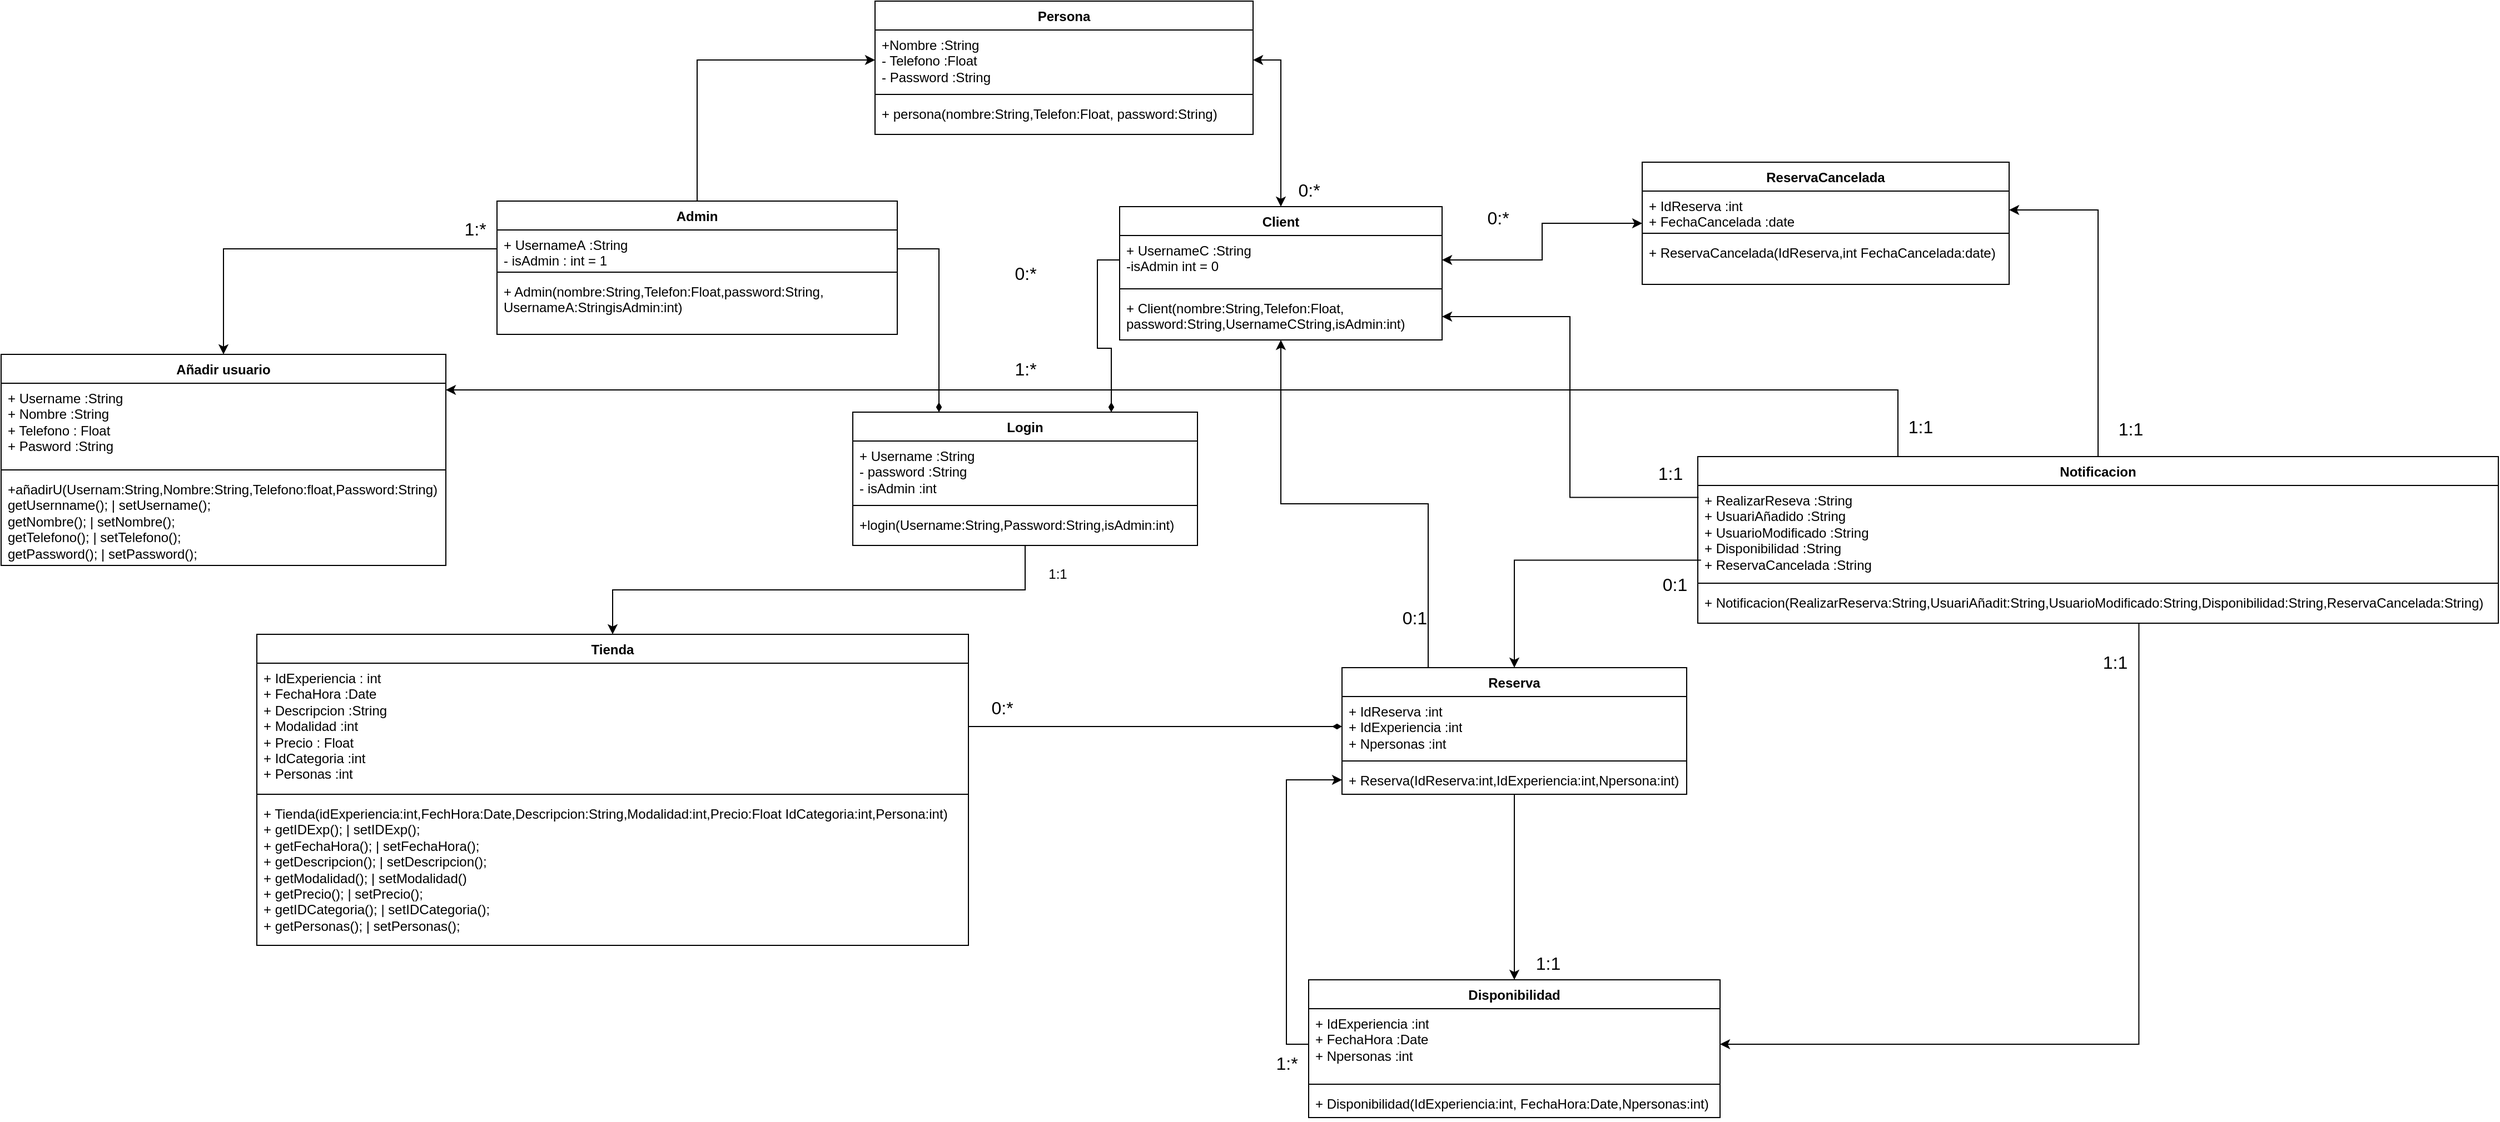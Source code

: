 <mxfile version="24.8.6">
  <diagram name="Pàgina-1" id="YVHWd9X6C8wZxe6zpNKP">
    <mxGraphModel dx="825" dy="439" grid="1" gridSize="10" guides="1" tooltips="1" connect="1" arrows="1" fold="1" page="1" pageScale="1" pageWidth="827" pageHeight="1169" math="0" shadow="0">
      <root>
        <mxCell id="0" />
        <mxCell id="1" parent="0" />
        <mxCell id="GFX0a4tl2zZszdzhHsaF-14" style="edgeStyle=orthogonalEdgeStyle;rounded=0;orthogonalLoop=1;jettySize=auto;html=1;entryX=0.5;entryY=0;entryDx=0;entryDy=0;" parent="1" source="Lixka0bkfkfRRr0ha4-1-3" target="Lixka0bkfkfRRr0ha4-1-44" edge="1">
          <mxGeometry relative="1" as="geometry" />
        </mxCell>
        <mxCell id="Lixka0bkfkfRRr0ha4-1-3" value="Login" style="swimlane;fontStyle=1;align=center;verticalAlign=top;childLayout=stackLayout;horizontal=1;startSize=26;horizontalStack=0;resizeParent=1;resizeParentMax=0;resizeLast=0;collapsible=1;marginBottom=0;whiteSpace=wrap;html=1;" parent="1" vertex="1">
          <mxGeometry x="826" y="479" width="310" height="120" as="geometry" />
        </mxCell>
        <mxCell id="Lixka0bkfkfRRr0ha4-1-4" value="+ Username :String&lt;br&gt;- password :String&lt;div&gt;- isAdmin :int&lt;/div&gt;" style="text;strokeColor=none;fillColor=none;align=left;verticalAlign=top;spacingLeft=4;spacingRight=4;overflow=hidden;rotatable=0;points=[[0,0.5],[1,0.5]];portConstraint=eastwest;whiteSpace=wrap;html=1;" parent="Lixka0bkfkfRRr0ha4-1-3" vertex="1">
          <mxGeometry y="26" width="310" height="54" as="geometry" />
        </mxCell>
        <mxCell id="Lixka0bkfkfRRr0ha4-1-5" value="" style="line;strokeWidth=1;fillColor=none;align=left;verticalAlign=middle;spacingTop=-1;spacingLeft=3;spacingRight=3;rotatable=0;labelPosition=right;points=[];portConstraint=eastwest;strokeColor=inherit;" parent="Lixka0bkfkfRRr0ha4-1-3" vertex="1">
          <mxGeometry y="80" width="310" height="8" as="geometry" />
        </mxCell>
        <mxCell id="Lixka0bkfkfRRr0ha4-1-6" value="&lt;span style=&quot;text-wrap-mode: nowrap;&quot;&gt;+login(Username:String,Password:String,isAdmin:int)&lt;/span&gt;" style="text;strokeColor=none;fillColor=none;align=left;verticalAlign=top;spacingLeft=4;spacingRight=4;overflow=hidden;rotatable=0;points=[[0,0.5],[1,0.5]];portConstraint=eastwest;whiteSpace=wrap;html=1;" parent="Lixka0bkfkfRRr0ha4-1-3" vertex="1">
          <mxGeometry y="88" width="310" height="32" as="geometry" />
        </mxCell>
        <mxCell id="Lixka0bkfkfRRr0ha4-1-7" value="Persona" style="swimlane;fontStyle=1;align=center;verticalAlign=top;childLayout=stackLayout;horizontal=1;startSize=26;horizontalStack=0;resizeParent=1;resizeParentMax=0;resizeLast=0;collapsible=1;marginBottom=0;whiteSpace=wrap;html=1;" parent="1" vertex="1">
          <mxGeometry x="846" y="109" width="340" height="120" as="geometry" />
        </mxCell>
        <mxCell id="Lixka0bkfkfRRr0ha4-1-8" value="+Nombre :String&lt;br&gt;- Telefono :Float&lt;br&gt;- Password :String" style="text;strokeColor=none;fillColor=none;align=left;verticalAlign=top;spacingLeft=4;spacingRight=4;overflow=hidden;rotatable=0;points=[[0,0.5],[1,0.5]];portConstraint=eastwest;whiteSpace=wrap;html=1;" parent="Lixka0bkfkfRRr0ha4-1-7" vertex="1">
          <mxGeometry y="26" width="340" height="54" as="geometry" />
        </mxCell>
        <mxCell id="Lixka0bkfkfRRr0ha4-1-9" value="" style="line;strokeWidth=1;fillColor=none;align=left;verticalAlign=middle;spacingTop=-1;spacingLeft=3;spacingRight=3;rotatable=0;labelPosition=right;points=[];portConstraint=eastwest;strokeColor=inherit;" parent="Lixka0bkfkfRRr0ha4-1-7" vertex="1">
          <mxGeometry y="80" width="340" height="8" as="geometry" />
        </mxCell>
        <mxCell id="Lixka0bkfkfRRr0ha4-1-10" value="+ persona(nombre:String,Telefon:Float, password:String)" style="text;strokeColor=none;fillColor=none;align=left;verticalAlign=top;spacingLeft=4;spacingRight=4;overflow=hidden;rotatable=0;points=[[0,0.5],[1,0.5]];portConstraint=eastwest;whiteSpace=wrap;html=1;" parent="Lixka0bkfkfRRr0ha4-1-7" vertex="1">
          <mxGeometry y="88" width="340" height="32" as="geometry" />
        </mxCell>
        <mxCell id="GFX0a4tl2zZszdzhHsaF-4" style="edgeStyle=orthogonalEdgeStyle;rounded=0;orthogonalLoop=1;jettySize=auto;html=1;exitX=0.5;exitY=0;exitDx=0;exitDy=0;entryX=0;entryY=0.5;entryDx=0;entryDy=0;startArrow=none;startFill=0;" parent="1" source="Lixka0bkfkfRRr0ha4-1-15" target="Lixka0bkfkfRRr0ha4-1-8" edge="1">
          <mxGeometry relative="1" as="geometry" />
        </mxCell>
        <mxCell id="Lixka0bkfkfRRr0ha4-1-15" value="Admin" style="swimlane;fontStyle=1;align=center;verticalAlign=top;childLayout=stackLayout;horizontal=1;startSize=26;horizontalStack=0;resizeParent=1;resizeParentMax=0;resizeLast=0;collapsible=1;marginBottom=0;whiteSpace=wrap;html=1;" parent="1" vertex="1">
          <mxGeometry x="506" y="289" width="360" height="120" as="geometry" />
        </mxCell>
        <mxCell id="Lixka0bkfkfRRr0ha4-1-16" value="&lt;div&gt;+ UsernameA&amp;nbsp;&lt;span style=&quot;background-color: initial;&quot;&gt;:String&lt;/span&gt;&lt;/div&gt;- isAdmin : int = 1" style="text;strokeColor=none;fillColor=none;align=left;verticalAlign=top;spacingLeft=4;spacingRight=4;overflow=hidden;rotatable=0;points=[[0,0.5],[1,0.5]];portConstraint=eastwest;whiteSpace=wrap;html=1;" parent="Lixka0bkfkfRRr0ha4-1-15" vertex="1">
          <mxGeometry y="26" width="360" height="34" as="geometry" />
        </mxCell>
        <mxCell id="Lixka0bkfkfRRr0ha4-1-17" value="" style="line;strokeWidth=1;fillColor=none;align=left;verticalAlign=middle;spacingTop=-1;spacingLeft=3;spacingRight=3;rotatable=0;labelPosition=right;points=[];portConstraint=eastwest;strokeColor=inherit;" parent="Lixka0bkfkfRRr0ha4-1-15" vertex="1">
          <mxGeometry y="60" width="360" height="8" as="geometry" />
        </mxCell>
        <mxCell id="Lixka0bkfkfRRr0ha4-1-18" value="+ Admin(nombre:String,Telefon:Float,password:String,&lt;br&gt;UsernameA:StringisAdmin:int)" style="text;strokeColor=none;fillColor=none;align=left;verticalAlign=top;spacingLeft=4;spacingRight=4;overflow=hidden;rotatable=0;points=[[0,0.5],[1,0.5]];portConstraint=eastwest;whiteSpace=wrap;html=1;" parent="Lixka0bkfkfRRr0ha4-1-15" vertex="1">
          <mxGeometry y="68" width="360" height="52" as="geometry" />
        </mxCell>
        <mxCell id="GFX0a4tl2zZszdzhHsaF-5" style="edgeStyle=orthogonalEdgeStyle;rounded=0;orthogonalLoop=1;jettySize=auto;html=1;exitX=0.5;exitY=0;exitDx=0;exitDy=0;entryX=1;entryY=0.5;entryDx=0;entryDy=0;startArrow=classic;startFill=1;" parent="1" source="Lixka0bkfkfRRr0ha4-1-19" target="Lixka0bkfkfRRr0ha4-1-8" edge="1">
          <mxGeometry relative="1" as="geometry" />
        </mxCell>
        <mxCell id="Lixka0bkfkfRRr0ha4-1-19" value="Client" style="swimlane;fontStyle=1;align=center;verticalAlign=top;childLayout=stackLayout;horizontal=1;startSize=26;horizontalStack=0;resizeParent=1;resizeParentMax=0;resizeLast=0;collapsible=1;marginBottom=0;whiteSpace=wrap;html=1;" parent="1" vertex="1">
          <mxGeometry x="1066" y="294" width="290" height="120" as="geometry" />
        </mxCell>
        <mxCell id="Lixka0bkfkfRRr0ha4-1-20" value="&lt;div&gt;+ UsernameC&amp;nbsp;&lt;span style=&quot;background-color: initial;&quot;&gt;:String&lt;br&gt;-isAdmin int = 0&lt;/span&gt;&lt;/div&gt;" style="text;strokeColor=none;fillColor=none;align=left;verticalAlign=top;spacingLeft=4;spacingRight=4;overflow=hidden;rotatable=0;points=[[0,0.5],[1,0.5]];portConstraint=eastwest;whiteSpace=wrap;html=1;" parent="Lixka0bkfkfRRr0ha4-1-19" vertex="1">
          <mxGeometry y="26" width="290" height="44" as="geometry" />
        </mxCell>
        <mxCell id="Lixka0bkfkfRRr0ha4-1-21" value="" style="line;strokeWidth=1;fillColor=none;align=left;verticalAlign=middle;spacingTop=-1;spacingLeft=3;spacingRight=3;rotatable=0;labelPosition=right;points=[];portConstraint=eastwest;strokeColor=inherit;" parent="Lixka0bkfkfRRr0ha4-1-19" vertex="1">
          <mxGeometry y="70" width="290" height="8" as="geometry" />
        </mxCell>
        <mxCell id="Lixka0bkfkfRRr0ha4-1-22" value="+ Client(nombre:String,Telefon:Float, password:String,UsernameCString,isAdmin:int)&lt;div&gt;&lt;/div&gt;" style="text;strokeColor=none;fillColor=none;align=left;verticalAlign=top;spacingLeft=4;spacingRight=4;overflow=hidden;rotatable=0;points=[[0,0.5],[1,0.5]];portConstraint=eastwest;whiteSpace=wrap;html=1;" parent="Lixka0bkfkfRRr0ha4-1-19" vertex="1">
          <mxGeometry y="78" width="290" height="42" as="geometry" />
        </mxCell>
        <mxCell id="GFX0a4tl2zZszdzhHsaF-19" style="edgeStyle=orthogonalEdgeStyle;rounded=0;orthogonalLoop=1;jettySize=auto;html=1;entryX=0.004;entryY=0.8;entryDx=0;entryDy=0;startArrow=classic;startFill=1;endArrow=none;endFill=0;entryPerimeter=0;" parent="1" source="Lixka0bkfkfRRr0ha4-1-23" target="Lixka0bkfkfRRr0ha4-1-28" edge="1">
          <mxGeometry relative="1" as="geometry" />
        </mxCell>
        <mxCell id="5QXQJG4AQmBrMs8_oDaH-20" style="edgeStyle=orthogonalEdgeStyle;rounded=0;orthogonalLoop=1;jettySize=auto;html=1;exitX=0.25;exitY=0;exitDx=0;exitDy=0;" parent="1" source="Lixka0bkfkfRRr0ha4-1-23" target="Lixka0bkfkfRRr0ha4-1-19" edge="1">
          <mxGeometry relative="1" as="geometry" />
        </mxCell>
        <mxCell id="5QXQJG4AQmBrMs8_oDaH-24" style="edgeStyle=orthogonalEdgeStyle;rounded=0;orthogonalLoop=1;jettySize=auto;html=1;entryX=0.5;entryY=0;entryDx=0;entryDy=0;" parent="1" source="Lixka0bkfkfRRr0ha4-1-23" target="Lixka0bkfkfRRr0ha4-1-40" edge="1">
          <mxGeometry relative="1" as="geometry" />
        </mxCell>
        <mxCell id="Lixka0bkfkfRRr0ha4-1-23" value="Reserva" style="swimlane;fontStyle=1;align=center;verticalAlign=top;childLayout=stackLayout;horizontal=1;startSize=26;horizontalStack=0;resizeParent=1;resizeParentMax=0;resizeLast=0;collapsible=1;marginBottom=0;whiteSpace=wrap;html=1;" parent="1" vertex="1">
          <mxGeometry x="1266" y="709" width="310" height="114" as="geometry" />
        </mxCell>
        <mxCell id="Lixka0bkfkfRRr0ha4-1-24" value="+ IdReserva :int&lt;br&gt;+ IdExperiencia :int&lt;br&gt;+ Npersonas :int" style="text;strokeColor=none;fillColor=none;align=left;verticalAlign=top;spacingLeft=4;spacingRight=4;overflow=hidden;rotatable=0;points=[[0,0.5],[1,0.5]];portConstraint=eastwest;whiteSpace=wrap;html=1;" parent="Lixka0bkfkfRRr0ha4-1-23" vertex="1">
          <mxGeometry y="26" width="310" height="54" as="geometry" />
        </mxCell>
        <mxCell id="Lixka0bkfkfRRr0ha4-1-25" value="" style="line;strokeWidth=1;fillColor=none;align=left;verticalAlign=middle;spacingTop=-1;spacingLeft=3;spacingRight=3;rotatable=0;labelPosition=right;points=[];portConstraint=eastwest;strokeColor=inherit;" parent="Lixka0bkfkfRRr0ha4-1-23" vertex="1">
          <mxGeometry y="80" width="310" height="8" as="geometry" />
        </mxCell>
        <mxCell id="Lixka0bkfkfRRr0ha4-1-26" value="+ Reserva(IdReserva:int,IdExperiencia:int,Npersona:int)" style="text;strokeColor=none;fillColor=none;align=left;verticalAlign=top;spacingLeft=4;spacingRight=4;overflow=hidden;rotatable=0;points=[[0,0.5],[1,0.5]];portConstraint=eastwest;whiteSpace=wrap;html=1;" parent="Lixka0bkfkfRRr0ha4-1-23" vertex="1">
          <mxGeometry y="88" width="310" height="26" as="geometry" />
        </mxCell>
        <mxCell id="GFX0a4tl2zZszdzhHsaF-20" style="edgeStyle=orthogonalEdgeStyle;rounded=0;orthogonalLoop=1;jettySize=auto;html=1;entryX=1;entryY=0.5;entryDx=0;entryDy=0;" parent="1" source="Lixka0bkfkfRRr0ha4-1-27" target="Lixka0bkfkfRRr0ha4-1-37" edge="1">
          <mxGeometry relative="1" as="geometry" />
        </mxCell>
        <mxCell id="Lixka0bkfkfRRr0ha4-1-27" value="Notificacion" style="swimlane;fontStyle=1;align=center;verticalAlign=top;childLayout=stackLayout;horizontal=1;startSize=26;horizontalStack=0;resizeParent=1;resizeParentMax=0;resizeLast=0;collapsible=1;marginBottom=0;whiteSpace=wrap;html=1;" parent="1" vertex="1">
          <mxGeometry x="1586" y="519" width="720" height="150" as="geometry" />
        </mxCell>
        <mxCell id="Lixka0bkfkfRRr0ha4-1-28" value="+ RealizarReseva :String&lt;br&gt;+ UsuariAñadido :String&lt;br&gt;+ UsuarioModificado :String&lt;br&gt;+ Disponibilidad :String&lt;br&gt;+ ReservaCancelada :String" style="text;strokeColor=none;fillColor=none;align=left;verticalAlign=top;spacingLeft=4;spacingRight=4;overflow=hidden;rotatable=0;points=[[0,0.5],[1,0.5]];portConstraint=eastwest;whiteSpace=wrap;html=1;" parent="Lixka0bkfkfRRr0ha4-1-27" vertex="1">
          <mxGeometry y="26" width="720" height="84" as="geometry" />
        </mxCell>
        <mxCell id="Lixka0bkfkfRRr0ha4-1-29" value="" style="line;strokeWidth=1;fillColor=none;align=left;verticalAlign=middle;spacingTop=-1;spacingLeft=3;spacingRight=3;rotatable=0;labelPosition=right;points=[];portConstraint=eastwest;strokeColor=inherit;" parent="Lixka0bkfkfRRr0ha4-1-27" vertex="1">
          <mxGeometry y="110" width="720" height="8" as="geometry" />
        </mxCell>
        <mxCell id="Lixka0bkfkfRRr0ha4-1-30" value="+ Notificacion(RealizarReserva:String,UsuariAñadit:String,UsuarioModificado:String,Disponibilidad:String,ReservaCancelada:String)" style="text;strokeColor=none;fillColor=none;align=left;verticalAlign=top;spacingLeft=4;spacingRight=4;overflow=hidden;rotatable=0;points=[[0,0.5],[1,0.5]];portConstraint=eastwest;whiteSpace=wrap;html=1;" parent="Lixka0bkfkfRRr0ha4-1-27" vertex="1">
          <mxGeometry y="118" width="720" height="32" as="geometry" />
        </mxCell>
        <mxCell id="5QXQJG4AQmBrMs8_oDaH-1" style="edgeStyle=orthogonalEdgeStyle;rounded=0;orthogonalLoop=1;jettySize=auto;html=1;entryX=0.25;entryY=0;entryDx=0;entryDy=0;startArrow=classic;startFill=1;endArrow=none;endFill=0;" parent="1" source="Lixka0bkfkfRRr0ha4-1-31" target="Lixka0bkfkfRRr0ha4-1-27" edge="1">
          <mxGeometry relative="1" as="geometry">
            <Array as="points">
              <mxPoint x="336" y="459" />
              <mxPoint x="1629" y="459" />
            </Array>
          </mxGeometry>
        </mxCell>
        <mxCell id="Lixka0bkfkfRRr0ha4-1-31" value="Añadir usuario" style="swimlane;fontStyle=1;align=center;verticalAlign=top;childLayout=stackLayout;horizontal=1;startSize=26;horizontalStack=0;resizeParent=1;resizeParentMax=0;resizeLast=0;collapsible=1;marginBottom=0;whiteSpace=wrap;html=1;" parent="1" vertex="1">
          <mxGeometry x="60" y="427" width="400" height="190" as="geometry" />
        </mxCell>
        <mxCell id="Lixka0bkfkfRRr0ha4-1-32" value="+ Username :String&lt;br&gt;+ Nombre :String&lt;br&gt;+ Telefono : Float&lt;br&gt;+ Pasword :String" style="text;strokeColor=none;fillColor=none;align=left;verticalAlign=top;spacingLeft=4;spacingRight=4;overflow=hidden;rotatable=0;points=[[0,0.5],[1,0.5]];portConstraint=eastwest;whiteSpace=wrap;html=1;" parent="Lixka0bkfkfRRr0ha4-1-31" vertex="1">
          <mxGeometry y="26" width="400" height="74" as="geometry" />
        </mxCell>
        <mxCell id="Lixka0bkfkfRRr0ha4-1-33" value="" style="line;strokeWidth=1;fillColor=none;align=left;verticalAlign=middle;spacingTop=-1;spacingLeft=3;spacingRight=3;rotatable=0;labelPosition=right;points=[];portConstraint=eastwest;strokeColor=inherit;" parent="Lixka0bkfkfRRr0ha4-1-31" vertex="1">
          <mxGeometry y="100" width="400" height="8" as="geometry" />
        </mxCell>
        <mxCell id="Lixka0bkfkfRRr0ha4-1-34" value="+añadirU(Usernam:String,Nombre:String,Telefono:float,Password:String&lt;span style=&quot;background-color: initial;&quot;&gt;)&lt;/span&gt;&lt;div&gt;&lt;span style=&quot;background-color: initial;&quot;&gt;getUsernname();&amp;nbsp;&lt;/span&gt;|&lt;span style=&quot;background-color: initial;&quot;&gt;&amp;nbsp;setUsername();&lt;/span&gt;&lt;/div&gt;&lt;div&gt;&lt;span style=&quot;background-color: initial;&quot;&gt;getNombre(); | setNombre();&lt;/span&gt;&lt;/div&gt;&lt;div&gt;&lt;span style=&quot;background-color: initial;&quot;&gt;getTelefono();&amp;nbsp;&lt;/span&gt;&lt;span style=&quot;background-color: initial;&quot;&gt;|&amp;nbsp;&lt;/span&gt;&lt;span style=&quot;background-color: initial;&quot;&gt;setTelefono();&lt;/span&gt;&lt;/div&gt;&lt;div&gt;&lt;span style=&quot;background-color: initial;&quot;&gt;getPassword();&amp;nbsp;&lt;/span&gt;&lt;span style=&quot;background-color: initial;&quot;&gt;| setPassword();&lt;/span&gt;&lt;/div&gt;" style="text;strokeColor=none;fillColor=none;align=left;verticalAlign=top;spacingLeft=4;spacingRight=4;overflow=hidden;rotatable=0;points=[[0,0.5],[1,0.5]];portConstraint=eastwest;whiteSpace=wrap;html=1;" parent="Lixka0bkfkfRRr0ha4-1-31" vertex="1">
          <mxGeometry y="108" width="400" height="82" as="geometry" />
        </mxCell>
        <mxCell id="5QXQJG4AQmBrMs8_oDaH-2" style="edgeStyle=orthogonalEdgeStyle;rounded=0;orthogonalLoop=1;jettySize=auto;html=1;entryX=1;entryY=0.5;entryDx=0;entryDy=0;startArrow=classic;startFill=1;" parent="1" source="Lixka0bkfkfRRr0ha4-1-36" target="Lixka0bkfkfRRr0ha4-1-20" edge="1">
          <mxGeometry relative="1" as="geometry" />
        </mxCell>
        <mxCell id="Lixka0bkfkfRRr0ha4-1-36" value="ReservaCancelada" style="swimlane;fontStyle=1;align=center;verticalAlign=top;childLayout=stackLayout;horizontal=1;startSize=26;horizontalStack=0;resizeParent=1;resizeParentMax=0;resizeLast=0;collapsible=1;marginBottom=0;whiteSpace=wrap;html=1;" parent="1" vertex="1">
          <mxGeometry x="1536" y="254" width="330" height="110" as="geometry" />
        </mxCell>
        <mxCell id="Lixka0bkfkfRRr0ha4-1-37" value="+ IdReserva :int&lt;br&gt;+ FechaCancelada :date" style="text;strokeColor=none;fillColor=none;align=left;verticalAlign=top;spacingLeft=4;spacingRight=4;overflow=hidden;rotatable=0;points=[[0,0.5],[1,0.5]];portConstraint=eastwest;whiteSpace=wrap;html=1;" parent="Lixka0bkfkfRRr0ha4-1-36" vertex="1">
          <mxGeometry y="26" width="330" height="34" as="geometry" />
        </mxCell>
        <mxCell id="Lixka0bkfkfRRr0ha4-1-38" value="" style="line;strokeWidth=1;fillColor=none;align=left;verticalAlign=middle;spacingTop=-1;spacingLeft=3;spacingRight=3;rotatable=0;labelPosition=right;points=[];portConstraint=eastwest;strokeColor=inherit;" parent="Lixka0bkfkfRRr0ha4-1-36" vertex="1">
          <mxGeometry y="60" width="330" height="8" as="geometry" />
        </mxCell>
        <mxCell id="Lixka0bkfkfRRr0ha4-1-39" value="+ ReservaCancelada(IdReserva,int FechaCancelada:date)" style="text;strokeColor=none;fillColor=none;align=left;verticalAlign=top;spacingLeft=4;spacingRight=4;overflow=hidden;rotatable=0;points=[[0,0.5],[1,0.5]];portConstraint=eastwest;whiteSpace=wrap;html=1;" parent="Lixka0bkfkfRRr0ha4-1-36" vertex="1">
          <mxGeometry y="68" width="330" height="42" as="geometry" />
        </mxCell>
        <mxCell id="Lixka0bkfkfRRr0ha4-1-40" value="Disponibilidad" style="swimlane;fontStyle=1;align=center;verticalAlign=top;childLayout=stackLayout;horizontal=1;startSize=26;horizontalStack=0;resizeParent=1;resizeParentMax=0;resizeLast=0;collapsible=1;marginBottom=0;whiteSpace=wrap;html=1;" parent="1" vertex="1">
          <mxGeometry x="1236" y="990" width="370" height="124" as="geometry" />
        </mxCell>
        <mxCell id="Lixka0bkfkfRRr0ha4-1-41" value="+ IdExperiencia :int&lt;br&gt;+ Fecha&lt;span style=&quot;background-color: initial;&quot;&gt;Hora :Date&lt;/span&gt;&lt;div&gt;+ Npersonas :int&lt;/div&gt;" style="text;strokeColor=none;fillColor=none;align=left;verticalAlign=top;spacingLeft=4;spacingRight=4;overflow=hidden;rotatable=0;points=[[0,0.5],[1,0.5]];portConstraint=eastwest;whiteSpace=wrap;html=1;" parent="Lixka0bkfkfRRr0ha4-1-40" vertex="1">
          <mxGeometry y="26" width="370" height="64" as="geometry" />
        </mxCell>
        <mxCell id="Lixka0bkfkfRRr0ha4-1-42" value="" style="line;strokeWidth=1;fillColor=none;align=left;verticalAlign=middle;spacingTop=-1;spacingLeft=3;spacingRight=3;rotatable=0;labelPosition=right;points=[];portConstraint=eastwest;strokeColor=inherit;" parent="Lixka0bkfkfRRr0ha4-1-40" vertex="1">
          <mxGeometry y="90" width="370" height="8" as="geometry" />
        </mxCell>
        <mxCell id="Lixka0bkfkfRRr0ha4-1-43" value="+ Disponibilidad(IdExperiencia:int, FechaHora:Date,Npersonas:int)" style="text;strokeColor=none;fillColor=none;align=left;verticalAlign=top;spacingLeft=4;spacingRight=4;overflow=hidden;rotatable=0;points=[[0,0.5],[1,0.5]];portConstraint=eastwest;whiteSpace=wrap;html=1;" parent="Lixka0bkfkfRRr0ha4-1-40" vertex="1">
          <mxGeometry y="98" width="370" height="26" as="geometry" />
        </mxCell>
        <mxCell id="Lixka0bkfkfRRr0ha4-1-44" value="Tienda" style="swimlane;fontStyle=1;align=center;verticalAlign=top;childLayout=stackLayout;horizontal=1;startSize=26;horizontalStack=0;resizeParent=1;resizeParentMax=0;resizeLast=0;collapsible=1;marginBottom=0;whiteSpace=wrap;html=1;" parent="1" vertex="1">
          <mxGeometry x="290" y="679" width="640" height="280" as="geometry" />
        </mxCell>
        <mxCell id="Lixka0bkfkfRRr0ha4-1-45" value="+ IdExperiencia : int&lt;br&gt;+ FechaHora :Date&lt;br&gt;+ Descripcion :String&lt;br&gt;+ Modalidad :int&lt;br&gt;+ Precio : Float&lt;br&gt;+ IdCategoria :int&lt;br&gt;+ Personas :int" style="text;strokeColor=none;fillColor=none;align=left;verticalAlign=top;spacingLeft=4;spacingRight=4;overflow=hidden;rotatable=0;points=[[0,0.5],[1,0.5]];portConstraint=eastwest;whiteSpace=wrap;html=1;" parent="Lixka0bkfkfRRr0ha4-1-44" vertex="1">
          <mxGeometry y="26" width="640" height="114" as="geometry" />
        </mxCell>
        <mxCell id="Lixka0bkfkfRRr0ha4-1-46" value="" style="line;strokeWidth=1;fillColor=none;align=left;verticalAlign=middle;spacingTop=-1;spacingLeft=3;spacingRight=3;rotatable=0;labelPosition=right;points=[];portConstraint=eastwest;strokeColor=inherit;" parent="Lixka0bkfkfRRr0ha4-1-44" vertex="1">
          <mxGeometry y="140" width="640" height="8" as="geometry" />
        </mxCell>
        <mxCell id="Lixka0bkfkfRRr0ha4-1-47" value="+ Tienda(idExperiencia:int,FechHora:Date,Descripcion:String,Modalidad:int,Precio:Float IdCategoria:int,Persona:int)&lt;div&gt;+ getIDExp(); | setIDExp();&lt;/div&gt;&lt;div&gt;+ getFechaHora(); | setFechaHora();&lt;/div&gt;&lt;div&gt;+ getDescripcion(); | setDescripcion();&lt;/div&gt;&lt;div&gt;+ getModalidad(); | setModalidad()&lt;/div&gt;&lt;div&gt;+ getPrecio(); | setPrecio();&lt;/div&gt;&lt;div&gt;+ getIDCategoria(); | setIDCategoria();&lt;/div&gt;&lt;div&gt;+ getPersonas(); | setPersonas();&lt;/div&gt;" style="text;strokeColor=none;fillColor=none;align=left;verticalAlign=top;spacingLeft=4;spacingRight=4;overflow=hidden;rotatable=0;points=[[0,0.5],[1,0.5]];portConstraint=eastwest;whiteSpace=wrap;html=1;" parent="Lixka0bkfkfRRr0ha4-1-44" vertex="1">
          <mxGeometry y="148" width="640" height="132" as="geometry" />
        </mxCell>
        <mxCell id="GFX0a4tl2zZszdzhHsaF-10" style="edgeStyle=orthogonalEdgeStyle;rounded=0;orthogonalLoop=1;jettySize=auto;html=1;exitX=1;exitY=0.5;exitDx=0;exitDy=0;entryX=0.25;entryY=0;entryDx=0;entryDy=0;endArrow=diamondThin;endFill=1;" parent="1" source="Lixka0bkfkfRRr0ha4-1-16" target="Lixka0bkfkfRRr0ha4-1-3" edge="1">
          <mxGeometry relative="1" as="geometry" />
        </mxCell>
        <mxCell id="GFX0a4tl2zZszdzhHsaF-11" style="edgeStyle=orthogonalEdgeStyle;rounded=0;orthogonalLoop=1;jettySize=auto;html=1;exitX=0;exitY=0.5;exitDx=0;exitDy=0;entryX=0.75;entryY=0;entryDx=0;entryDy=0;endArrow=diamondThin;endFill=1;" parent="1" source="Lixka0bkfkfRRr0ha4-1-20" target="Lixka0bkfkfRRr0ha4-1-3" edge="1">
          <mxGeometry relative="1" as="geometry" />
        </mxCell>
        <mxCell id="GFX0a4tl2zZszdzhHsaF-16" value="" style="edgeStyle=orthogonalEdgeStyle;rounded=0;orthogonalLoop=1;jettySize=auto;html=1;entryX=0;entryY=0.5;entryDx=0;entryDy=0;endArrow=diamondThin;endFill=1;" parent="1" source="Lixka0bkfkfRRr0ha4-1-45" target="Lixka0bkfkfRRr0ha4-1-24" edge="1">
          <mxGeometry relative="1" as="geometry" />
        </mxCell>
        <mxCell id="GFX0a4tl2zZszdzhHsaF-18" style="edgeStyle=orthogonalEdgeStyle;rounded=0;orthogonalLoop=1;jettySize=auto;html=1;exitX=0;exitY=0.5;exitDx=0;exitDy=0;entryX=0;entryY=0.5;entryDx=0;entryDy=0;" parent="1" source="Lixka0bkfkfRRr0ha4-1-41" target="Lixka0bkfkfRRr0ha4-1-26" edge="1">
          <mxGeometry relative="1" as="geometry" />
        </mxCell>
        <mxCell id="GFX0a4tl2zZszdzhHsaF-22" style="edgeStyle=orthogonalEdgeStyle;rounded=0;orthogonalLoop=1;jettySize=auto;html=1;entryX=0.551;entryY=0.997;entryDx=0;entryDy=0;entryPerimeter=0;startArrow=classic;startFill=1;endArrow=none;endFill=0;" parent="1" source="Lixka0bkfkfRRr0ha4-1-41" target="Lixka0bkfkfRRr0ha4-1-30" edge="1">
          <mxGeometry relative="1" as="geometry" />
        </mxCell>
        <mxCell id="5QXQJG4AQmBrMs8_oDaH-3" value="1:1" style="text;html=1;align=center;verticalAlign=middle;resizable=0;points=[];autosize=1;strokeColor=none;fillColor=none;fontSize=16;" parent="1" vertex="1">
          <mxGeometry x="1761" y="477" width="50" height="30" as="geometry" />
        </mxCell>
        <mxCell id="5QXQJG4AQmBrMs8_oDaH-5" value="1:1" style="text;html=1;align=center;verticalAlign=middle;resizable=0;points=[];autosize=1;strokeColor=none;fillColor=none;fontSize=16;" parent="1" vertex="1">
          <mxGeometry x="1950" y="479" width="50" height="30" as="geometry" />
        </mxCell>
        <mxCell id="5QXQJG4AQmBrMs8_oDaH-6" value="1:1" style="text;html=1;align=center;verticalAlign=middle;resizable=0;points=[];autosize=1;strokeColor=none;fillColor=none;fontSize=16;" parent="1" vertex="1">
          <mxGeometry x="1936" y="689" width="50" height="30" as="geometry" />
        </mxCell>
        <mxCell id="5QXQJG4AQmBrMs8_oDaH-7" value="0:1" style="text;html=1;align=center;verticalAlign=middle;resizable=0;points=[];autosize=1;strokeColor=none;fillColor=none;fontSize=16;" parent="1" vertex="1">
          <mxGeometry x="1540" y="619" width="50" height="30" as="geometry" />
        </mxCell>
        <mxCell id="5QXQJG4AQmBrMs8_oDaH-8" value="1:1" style="text;html=1;align=center;verticalAlign=middle;resizable=0;points=[];autosize=1;strokeColor=none;fillColor=none;fontSize=16;" parent="1" vertex="1">
          <mxGeometry x="1536" y="519" width="50" height="30" as="geometry" />
        </mxCell>
        <mxCell id="5QXQJG4AQmBrMs8_oDaH-10" value="1:*" style="text;html=1;align=center;verticalAlign=middle;resizable=0;points=[];autosize=1;strokeColor=none;fillColor=none;fontSize=16;" parent="1" vertex="1">
          <mxGeometry x="466" y="299" width="40" height="30" as="geometry" />
        </mxCell>
        <mxCell id="5QXQJG4AQmBrMs8_oDaH-12" value="0:*" style="text;html=1;align=center;verticalAlign=middle;resizable=0;points=[];autosize=1;strokeColor=none;fillColor=none;fontSize=16;" parent="1" vertex="1">
          <mxGeometry x="1386" y="289" width="40" height="30" as="geometry" />
        </mxCell>
        <mxCell id="5QXQJG4AQmBrMs8_oDaH-13" value="0:*" style="text;html=1;align=center;verticalAlign=middle;resizable=0;points=[];autosize=1;strokeColor=none;fillColor=none;strokeWidth=1;fontSize=16;" parent="1" vertex="1">
          <mxGeometry x="1216" y="264" width="40" height="30" as="geometry" />
        </mxCell>
        <mxCell id="5QXQJG4AQmBrMs8_oDaH-14" value="1:*" style="text;html=1;align=center;verticalAlign=middle;resizable=0;points=[];autosize=1;strokeColor=none;fillColor=none;fontSize=16;" parent="1" vertex="1">
          <mxGeometry x="961" y="425" width="40" height="30" as="geometry" />
        </mxCell>
        <mxCell id="5QXQJG4AQmBrMs8_oDaH-15" value="0:*" style="text;html=1;align=center;verticalAlign=middle;resizable=0;points=[];autosize=1;strokeColor=none;fillColor=none;strokeWidth=1;fontSize=16;" parent="1" vertex="1">
          <mxGeometry x="961" y="339" width="40" height="30" as="geometry" />
        </mxCell>
        <mxCell id="5QXQJG4AQmBrMs8_oDaH-16" value="1:1" style="text;html=1;align=center;verticalAlign=middle;resizable=0;points=[];autosize=1;strokeColor=none;fillColor=none;" parent="1" vertex="1">
          <mxGeometry x="990" y="610" width="40" height="30" as="geometry" />
        </mxCell>
        <mxCell id="5QXQJG4AQmBrMs8_oDaH-17" value="1:*" style="text;html=1;align=center;verticalAlign=middle;resizable=0;points=[];autosize=1;strokeColor=none;fillColor=none;fontSize=16;" parent="1" vertex="1">
          <mxGeometry x="1196" y="1050" width="40" height="30" as="geometry" />
        </mxCell>
        <mxCell id="5QXQJG4AQmBrMs8_oDaH-18" value="1:1" style="text;html=1;align=center;verticalAlign=middle;resizable=0;points=[];autosize=1;strokeColor=none;fillColor=none;fontSize=16;" parent="1" vertex="1">
          <mxGeometry x="1426" y="960" width="50" height="30" as="geometry" />
        </mxCell>
        <mxCell id="5QXQJG4AQmBrMs8_oDaH-19" value="0:*" style="text;html=1;align=center;verticalAlign=middle;resizable=0;points=[];autosize=1;strokeColor=none;fillColor=none;fontSize=16;" parent="1" vertex="1">
          <mxGeometry x="940" y="730" width="40" height="30" as="geometry" />
        </mxCell>
        <mxCell id="5QXQJG4AQmBrMs8_oDaH-21" value="0:1" style="text;html=1;align=center;verticalAlign=middle;resizable=0;points=[];autosize=1;strokeColor=none;fillColor=none;fontSize=16;" parent="1" vertex="1">
          <mxGeometry x="1306" y="649" width="50" height="30" as="geometry" />
        </mxCell>
        <mxCell id="5QXQJG4AQmBrMs8_oDaH-23" style="edgeStyle=orthogonalEdgeStyle;rounded=0;orthogonalLoop=1;jettySize=auto;html=1;" parent="1" source="Lixka0bkfkfRRr0ha4-1-16" target="Lixka0bkfkfRRr0ha4-1-31" edge="1">
          <mxGeometry relative="1" as="geometry" />
        </mxCell>
        <mxCell id="UXja-7eh3SoWe1MsEqIj-1" style="edgeStyle=orthogonalEdgeStyle;rounded=0;orthogonalLoop=1;jettySize=auto;html=1;entryX=1;entryY=0.5;entryDx=0;entryDy=0;exitX=0.001;exitY=0.128;exitDx=0;exitDy=0;exitPerimeter=0;" parent="1" source="Lixka0bkfkfRRr0ha4-1-28" target="Lixka0bkfkfRRr0ha4-1-22" edge="1">
          <mxGeometry relative="1" as="geometry" />
        </mxCell>
      </root>
    </mxGraphModel>
  </diagram>
</mxfile>
